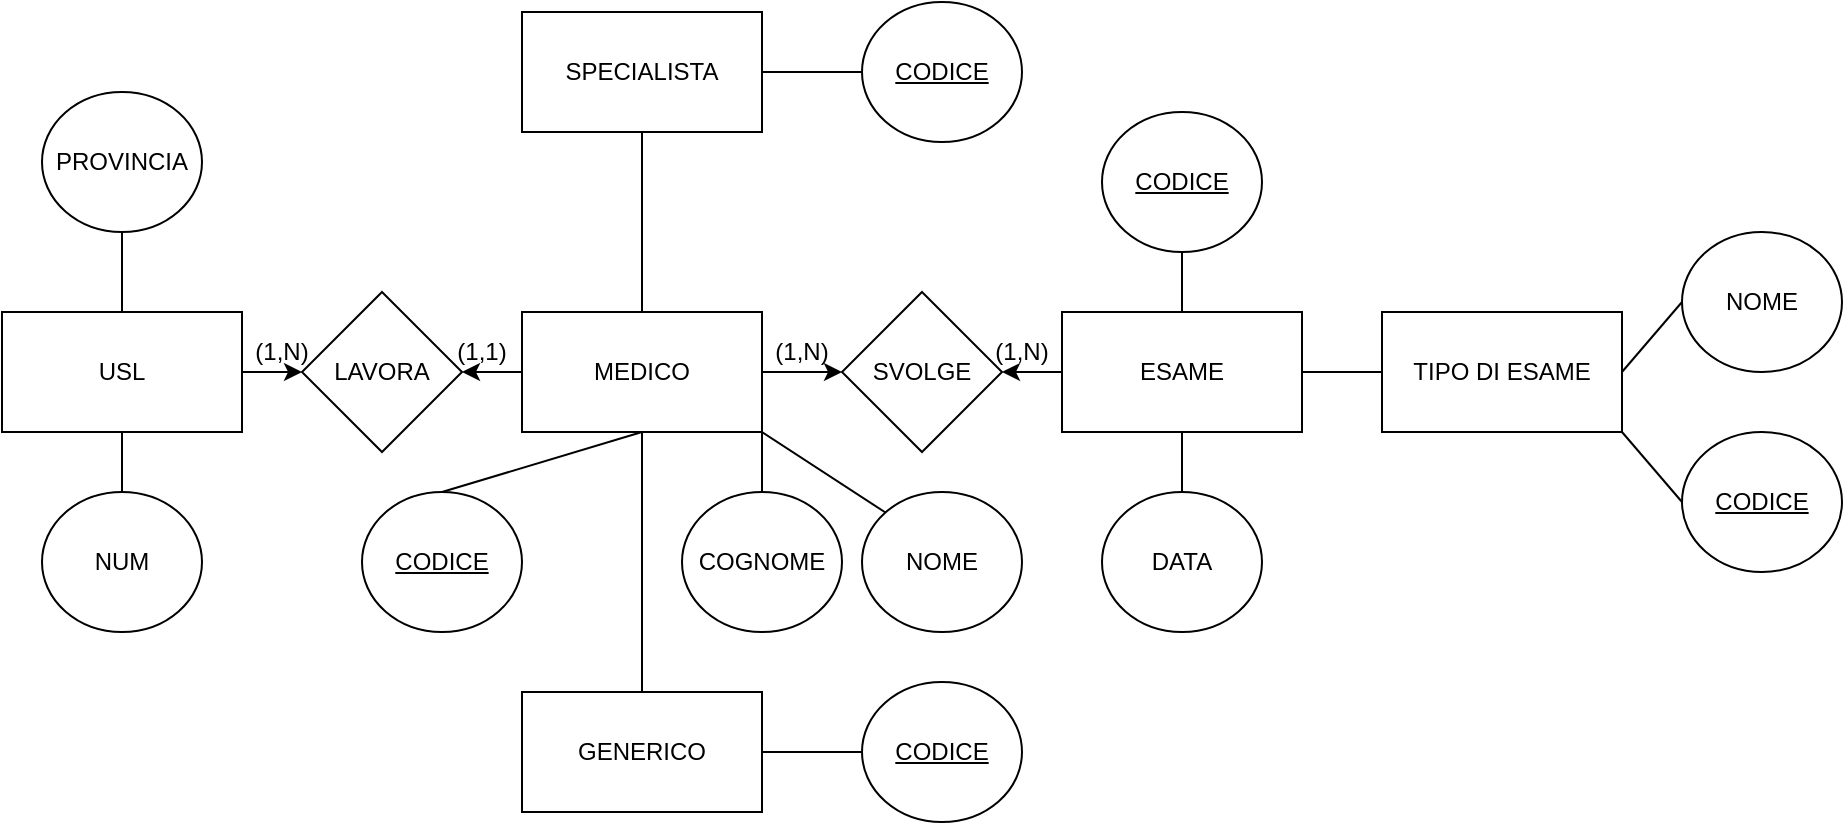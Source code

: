 <mxfile version="14.2.4" type="github">
  <diagram id="JDD_yQQKGyVtzpEHGVRo" name="Page-1">
    <mxGraphModel dx="1021" dy="529" grid="1" gridSize="10" guides="1" tooltips="1" connect="1" arrows="1" fold="1" page="1" pageScale="1" pageWidth="2339" pageHeight="3300" math="0" shadow="0">
      <root>
        <mxCell id="0" />
        <mxCell id="1" parent="0" />
        <mxCell id="tfiH78JdWXMCooFqEJsw-69" value="TIPO DI ESAME" style="rounded=0;whiteSpace=wrap;html=1;fillColor=#ffffff;gradientColor=none;" vertex="1" parent="1">
          <mxGeometry x="1100" y="260" width="120" height="60" as="geometry" />
        </mxCell>
        <mxCell id="tfiH78JdWXMCooFqEJsw-70" value="ESAME" style="rounded=0;whiteSpace=wrap;html=1;fillColor=#ffffff;gradientColor=none;" vertex="1" parent="1">
          <mxGeometry x="940" y="260" width="120" height="60" as="geometry" />
        </mxCell>
        <mxCell id="tfiH78JdWXMCooFqEJsw-71" value="GENERICO" style="rounded=0;whiteSpace=wrap;html=1;fillColor=#ffffff;gradientColor=none;" vertex="1" parent="1">
          <mxGeometry x="670" y="450" width="120" height="60" as="geometry" />
        </mxCell>
        <mxCell id="tfiH78JdWXMCooFqEJsw-72" value="SPECIALISTA" style="rounded=0;whiteSpace=wrap;html=1;fillColor=#ffffff;gradientColor=none;" vertex="1" parent="1">
          <mxGeometry x="670" y="110" width="120" height="60" as="geometry" />
        </mxCell>
        <mxCell id="tfiH78JdWXMCooFqEJsw-73" value="MEDICO" style="rounded=0;whiteSpace=wrap;html=1;fillColor=#ffffff;gradientColor=none;" vertex="1" parent="1">
          <mxGeometry x="670" y="260" width="120" height="60" as="geometry" />
        </mxCell>
        <mxCell id="tfiH78JdWXMCooFqEJsw-74" value="USL" style="rounded=0;whiteSpace=wrap;html=1;fillColor=#ffffff;gradientColor=none;" vertex="1" parent="1">
          <mxGeometry x="410" y="260" width="120" height="60" as="geometry" />
        </mxCell>
        <mxCell id="tfiH78JdWXMCooFqEJsw-75" value="LAVORA" style="rhombus;whiteSpace=wrap;html=1;fillColor=#ffffff;gradientColor=none;" vertex="1" parent="1">
          <mxGeometry x="560" y="250" width="80" height="80" as="geometry" />
        </mxCell>
        <mxCell id="tfiH78JdWXMCooFqEJsw-76" value="SVOLGE" style="rhombus;whiteSpace=wrap;html=1;fillColor=#ffffff;gradientColor=none;" vertex="1" parent="1">
          <mxGeometry x="830" y="250" width="80" height="80" as="geometry" />
        </mxCell>
        <mxCell id="tfiH78JdWXMCooFqEJsw-77" value="" style="endArrow=classic;html=1;exitX=1;exitY=0.5;exitDx=0;exitDy=0;entryX=0;entryY=0.5;entryDx=0;entryDy=0;" edge="1" parent="1" source="tfiH78JdWXMCooFqEJsw-74" target="tfiH78JdWXMCooFqEJsw-75">
          <mxGeometry width="50" height="50" relative="1" as="geometry">
            <mxPoint x="860" y="320" as="sourcePoint" />
            <mxPoint x="910" y="270" as="targetPoint" />
          </mxGeometry>
        </mxCell>
        <mxCell id="tfiH78JdWXMCooFqEJsw-78" value="" style="endArrow=classic;html=1;exitX=0;exitY=0.5;exitDx=0;exitDy=0;entryX=1;entryY=0.5;entryDx=0;entryDy=0;" edge="1" parent="1" source="tfiH78JdWXMCooFqEJsw-73" target="tfiH78JdWXMCooFqEJsw-75">
          <mxGeometry width="50" height="50" relative="1" as="geometry">
            <mxPoint x="860" y="320" as="sourcePoint" />
            <mxPoint x="910" y="270" as="targetPoint" />
          </mxGeometry>
        </mxCell>
        <mxCell id="tfiH78JdWXMCooFqEJsw-79" value="" style="endArrow=none;html=1;entryX=0.5;entryY=1;entryDx=0;entryDy=0;exitX=0.5;exitY=0;exitDx=0;exitDy=0;" edge="1" parent="1" source="tfiH78JdWXMCooFqEJsw-73" target="tfiH78JdWXMCooFqEJsw-72">
          <mxGeometry width="50" height="50" relative="1" as="geometry">
            <mxPoint x="860" y="320" as="sourcePoint" />
            <mxPoint x="910" y="270" as="targetPoint" />
          </mxGeometry>
        </mxCell>
        <mxCell id="tfiH78JdWXMCooFqEJsw-80" value="" style="endArrow=none;html=1;exitX=0.5;exitY=0;exitDx=0;exitDy=0;entryX=0.5;entryY=1;entryDx=0;entryDy=0;" edge="1" parent="1" source="tfiH78JdWXMCooFqEJsw-90" target="tfiH78JdWXMCooFqEJsw-73">
          <mxGeometry width="50" height="50" relative="1" as="geometry">
            <mxPoint x="860" y="320" as="sourcePoint" />
            <mxPoint x="910" y="270" as="targetPoint" />
          </mxGeometry>
        </mxCell>
        <mxCell id="tfiH78JdWXMCooFqEJsw-81" value="" style="endArrow=classic;html=1;exitX=1;exitY=0.5;exitDx=0;exitDy=0;entryX=0;entryY=0.5;entryDx=0;entryDy=0;" edge="1" parent="1" source="tfiH78JdWXMCooFqEJsw-73" target="tfiH78JdWXMCooFqEJsw-76">
          <mxGeometry width="50" height="50" relative="1" as="geometry">
            <mxPoint x="860" y="320" as="sourcePoint" />
            <mxPoint x="910" y="270" as="targetPoint" />
          </mxGeometry>
        </mxCell>
        <mxCell id="tfiH78JdWXMCooFqEJsw-82" value="" style="endArrow=classic;html=1;exitX=0;exitY=0.5;exitDx=0;exitDy=0;entryX=1;entryY=0.5;entryDx=0;entryDy=0;" edge="1" parent="1" source="tfiH78JdWXMCooFqEJsw-70" target="tfiH78JdWXMCooFqEJsw-76">
          <mxGeometry width="50" height="50" relative="1" as="geometry">
            <mxPoint x="860" y="320" as="sourcePoint" />
            <mxPoint x="910" y="270" as="targetPoint" />
          </mxGeometry>
        </mxCell>
        <mxCell id="tfiH78JdWXMCooFqEJsw-83" value="" style="endArrow=none;html=1;entryX=0;entryY=0.5;entryDx=0;entryDy=0;exitX=1;exitY=0.5;exitDx=0;exitDy=0;" edge="1" parent="1" source="tfiH78JdWXMCooFqEJsw-70" target="tfiH78JdWXMCooFqEJsw-69">
          <mxGeometry width="50" height="50" relative="1" as="geometry">
            <mxPoint x="860" y="320" as="sourcePoint" />
            <mxPoint x="910" y="270" as="targetPoint" />
          </mxGeometry>
        </mxCell>
        <mxCell id="tfiH78JdWXMCooFqEJsw-84" value="(1,1)" style="text;html=1;strokeColor=none;fillColor=none;align=center;verticalAlign=middle;whiteSpace=wrap;rounded=0;" vertex="1" parent="1">
          <mxGeometry x="630" y="270" width="40" height="20" as="geometry" />
        </mxCell>
        <mxCell id="tfiH78JdWXMCooFqEJsw-85" value="(1,N)" style="text;html=1;strokeColor=none;fillColor=none;align=center;verticalAlign=middle;whiteSpace=wrap;rounded=0;" vertex="1" parent="1">
          <mxGeometry x="530" y="270" width="40" height="20" as="geometry" />
        </mxCell>
        <mxCell id="tfiH78JdWXMCooFqEJsw-86" value="(1,N)" style="text;html=1;strokeColor=none;fillColor=none;align=center;verticalAlign=middle;whiteSpace=wrap;rounded=0;" vertex="1" parent="1">
          <mxGeometry x="790" y="270" width="40" height="20" as="geometry" />
        </mxCell>
        <mxCell id="tfiH78JdWXMCooFqEJsw-87" value="(1,N)" style="text;html=1;strokeColor=none;fillColor=none;align=center;verticalAlign=middle;whiteSpace=wrap;rounded=0;" vertex="1" parent="1">
          <mxGeometry x="900" y="270" width="40" height="20" as="geometry" />
        </mxCell>
        <mxCell id="tfiH78JdWXMCooFqEJsw-88" value="PROVINCIA" style="ellipse;whiteSpace=wrap;html=1;fillColor=#ffffff;gradientColor=none;" vertex="1" parent="1">
          <mxGeometry x="430" y="150" width="80" height="70" as="geometry" />
        </mxCell>
        <mxCell id="tfiH78JdWXMCooFqEJsw-89" value="NUM" style="ellipse;whiteSpace=wrap;html=1;fillColor=#ffffff;gradientColor=none;" vertex="1" parent="1">
          <mxGeometry x="430" y="350" width="80" height="70" as="geometry" />
        </mxCell>
        <mxCell id="tfiH78JdWXMCooFqEJsw-91" value="COGNOME" style="ellipse;whiteSpace=wrap;html=1;fillColor=#ffffff;gradientColor=none;" vertex="1" parent="1">
          <mxGeometry x="750" y="350" width="80" height="70" as="geometry" />
        </mxCell>
        <mxCell id="tfiH78JdWXMCooFqEJsw-92" value="NOME" style="ellipse;whiteSpace=wrap;html=1;fillColor=#ffffff;gradientColor=none;" vertex="1" parent="1">
          <mxGeometry x="840" y="350" width="80" height="70" as="geometry" />
        </mxCell>
        <mxCell id="tfiH78JdWXMCooFqEJsw-90" value="&lt;u&gt;CODICE&lt;/u&gt;" style="ellipse;whiteSpace=wrap;html=1;fillColor=#ffffff;gradientColor=none;" vertex="1" parent="1">
          <mxGeometry x="590" y="350" width="80" height="70" as="geometry" />
        </mxCell>
        <mxCell id="tfiH78JdWXMCooFqEJsw-94" value="" style="endArrow=none;html=1;exitX=0.5;exitY=0;exitDx=0;exitDy=0;entryX=0.5;entryY=1;entryDx=0;entryDy=0;" edge="1" parent="1" source="tfiH78JdWXMCooFqEJsw-89" target="tfiH78JdWXMCooFqEJsw-74">
          <mxGeometry width="50" height="50" relative="1" as="geometry">
            <mxPoint x="860" y="320" as="sourcePoint" />
            <mxPoint x="910" y="270" as="targetPoint" />
          </mxGeometry>
        </mxCell>
        <mxCell id="tfiH78JdWXMCooFqEJsw-95" value="" style="endArrow=none;html=1;entryX=0.5;entryY=1;entryDx=0;entryDy=0;exitX=0.5;exitY=0;exitDx=0;exitDy=0;" edge="1" parent="1" source="tfiH78JdWXMCooFqEJsw-74" target="tfiH78JdWXMCooFqEJsw-88">
          <mxGeometry width="50" height="50" relative="1" as="geometry">
            <mxPoint x="860" y="320" as="sourcePoint" />
            <mxPoint x="910" y="270" as="targetPoint" />
          </mxGeometry>
        </mxCell>
        <mxCell id="tfiH78JdWXMCooFqEJsw-96" value="" style="endArrow=none;html=1;exitX=0.5;exitY=0;exitDx=0;exitDy=0;entryX=0.5;entryY=1;entryDx=0;entryDy=0;" edge="1" parent="1" source="tfiH78JdWXMCooFqEJsw-71" target="tfiH78JdWXMCooFqEJsw-73">
          <mxGeometry width="50" height="50" relative="1" as="geometry">
            <mxPoint x="860" y="320" as="sourcePoint" />
            <mxPoint x="910" y="270" as="targetPoint" />
          </mxGeometry>
        </mxCell>
        <mxCell id="tfiH78JdWXMCooFqEJsw-97" value="" style="endArrow=none;html=1;exitX=0.5;exitY=0;exitDx=0;exitDy=0;entryX=1;entryY=1;entryDx=0;entryDy=0;" edge="1" parent="1" source="tfiH78JdWXMCooFqEJsw-91" target="tfiH78JdWXMCooFqEJsw-73">
          <mxGeometry width="50" height="50" relative="1" as="geometry">
            <mxPoint x="860" y="320" as="sourcePoint" />
            <mxPoint x="910" y="270" as="targetPoint" />
          </mxGeometry>
        </mxCell>
        <mxCell id="tfiH78JdWXMCooFqEJsw-98" value="" style="endArrow=none;html=1;exitX=0;exitY=0;exitDx=0;exitDy=0;entryX=1;entryY=1;entryDx=0;entryDy=0;" edge="1" parent="1" source="tfiH78JdWXMCooFqEJsw-92" target="tfiH78JdWXMCooFqEJsw-73">
          <mxGeometry width="50" height="50" relative="1" as="geometry">
            <mxPoint x="860" y="320" as="sourcePoint" />
            <mxPoint x="910" y="270" as="targetPoint" />
          </mxGeometry>
        </mxCell>
        <mxCell id="tfiH78JdWXMCooFqEJsw-99" value="&lt;u&gt;CODICE&lt;/u&gt;" style="ellipse;whiteSpace=wrap;html=1;fillColor=#ffffff;gradientColor=none;" vertex="1" parent="1">
          <mxGeometry x="840" y="105" width="80" height="70" as="geometry" />
        </mxCell>
        <mxCell id="tfiH78JdWXMCooFqEJsw-100" value="" style="endArrow=none;html=1;exitX=1;exitY=0.5;exitDx=0;exitDy=0;entryX=0;entryY=0.5;entryDx=0;entryDy=0;" edge="1" parent="1" source="tfiH78JdWXMCooFqEJsw-72" target="tfiH78JdWXMCooFqEJsw-99">
          <mxGeometry width="50" height="50" relative="1" as="geometry">
            <mxPoint x="860" y="320" as="sourcePoint" />
            <mxPoint x="910" y="270" as="targetPoint" />
          </mxGeometry>
        </mxCell>
        <mxCell id="tfiH78JdWXMCooFqEJsw-101" value="&lt;u&gt;CODICE&lt;/u&gt;" style="ellipse;whiteSpace=wrap;html=1;fillColor=#ffffff;gradientColor=none;" vertex="1" parent="1">
          <mxGeometry x="960" y="160" width="80" height="70" as="geometry" />
        </mxCell>
        <mxCell id="tfiH78JdWXMCooFqEJsw-102" value="DATA" style="ellipse;whiteSpace=wrap;html=1;fillColor=#ffffff;gradientColor=none;" vertex="1" parent="1">
          <mxGeometry x="960" y="350" width="80" height="70" as="geometry" />
        </mxCell>
        <mxCell id="tfiH78JdWXMCooFqEJsw-103" value="" style="endArrow=none;html=1;entryX=0.5;entryY=1;entryDx=0;entryDy=0;exitX=0.5;exitY=0;exitDx=0;exitDy=0;" edge="1" parent="1" source="tfiH78JdWXMCooFqEJsw-70" target="tfiH78JdWXMCooFqEJsw-101">
          <mxGeometry width="50" height="50" relative="1" as="geometry">
            <mxPoint x="860" y="320" as="sourcePoint" />
            <mxPoint x="910" y="270" as="targetPoint" />
          </mxGeometry>
        </mxCell>
        <mxCell id="tfiH78JdWXMCooFqEJsw-104" value="" style="endArrow=none;html=1;entryX=0.5;entryY=1;entryDx=0;entryDy=0;exitX=0.5;exitY=0;exitDx=0;exitDy=0;" edge="1" parent="1" source="tfiH78JdWXMCooFqEJsw-102" target="tfiH78JdWXMCooFqEJsw-70">
          <mxGeometry width="50" height="50" relative="1" as="geometry">
            <mxPoint x="860" y="320" as="sourcePoint" />
            <mxPoint x="910" y="270" as="targetPoint" />
          </mxGeometry>
        </mxCell>
        <mxCell id="tfiH78JdWXMCooFqEJsw-105" value="NOME" style="ellipse;whiteSpace=wrap;html=1;fillColor=#ffffff;gradientColor=none;" vertex="1" parent="1">
          <mxGeometry x="1250" y="220" width="80" height="70" as="geometry" />
        </mxCell>
        <mxCell id="tfiH78JdWXMCooFqEJsw-106" value="" style="endArrow=none;html=1;entryX=0;entryY=0.5;entryDx=0;entryDy=0;exitX=1;exitY=0.5;exitDx=0;exitDy=0;" edge="1" parent="1" source="tfiH78JdWXMCooFqEJsw-69" target="tfiH78JdWXMCooFqEJsw-105">
          <mxGeometry width="50" height="50" relative="1" as="geometry">
            <mxPoint x="860" y="320" as="sourcePoint" />
            <mxPoint x="910" y="270" as="targetPoint" />
          </mxGeometry>
        </mxCell>
        <mxCell id="tfiH78JdWXMCooFqEJsw-107" value="&lt;u&gt;CODICE&lt;/u&gt;" style="ellipse;whiteSpace=wrap;html=1;fillColor=#ffffff;gradientColor=none;" vertex="1" parent="1">
          <mxGeometry x="840" y="445" width="80" height="70" as="geometry" />
        </mxCell>
        <mxCell id="tfiH78JdWXMCooFqEJsw-108" value="" style="endArrow=none;html=1;exitX=1;exitY=0.5;exitDx=0;exitDy=0;entryX=0;entryY=0.5;entryDx=0;entryDy=0;" edge="1" parent="1" source="tfiH78JdWXMCooFqEJsw-71" target="tfiH78JdWXMCooFqEJsw-107">
          <mxGeometry width="50" height="50" relative="1" as="geometry">
            <mxPoint x="860" y="320" as="sourcePoint" />
            <mxPoint x="910" y="270" as="targetPoint" />
          </mxGeometry>
        </mxCell>
        <mxCell id="tfiH78JdWXMCooFqEJsw-109" value="" style="endArrow=none;html=1;entryX=1;entryY=1;entryDx=0;entryDy=0;exitX=0;exitY=0.5;exitDx=0;exitDy=0;" edge="1" parent="1" source="tfiH78JdWXMCooFqEJsw-110" target="tfiH78JdWXMCooFqEJsw-69">
          <mxGeometry width="50" height="50" relative="1" as="geometry">
            <mxPoint x="1240" y="340" as="sourcePoint" />
            <mxPoint x="880" y="270" as="targetPoint" />
          </mxGeometry>
        </mxCell>
        <mxCell id="tfiH78JdWXMCooFqEJsw-110" value="&lt;u&gt;CODICE&lt;/u&gt;" style="ellipse;whiteSpace=wrap;html=1;fillColor=#ffffff;gradientColor=none;" vertex="1" parent="1">
          <mxGeometry x="1250" y="320" width="80" height="70" as="geometry" />
        </mxCell>
      </root>
    </mxGraphModel>
  </diagram>
</mxfile>
